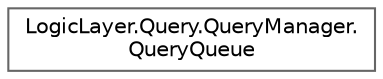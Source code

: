 digraph "Graphical Class Hierarchy"
{
 // LATEX_PDF_SIZE
  bgcolor="transparent";
  edge [fontname=Helvetica,fontsize=10,labelfontname=Helvetica,labelfontsize=10];
  node [fontname=Helvetica,fontsize=10,shape=box,height=0.2,width=0.4];
  rankdir="LR";
  Node0 [id="Node000000",label="LogicLayer.Query.QueryManager.\lQueryQueue",height=0.2,width=0.4,color="grey40", fillcolor="white", style="filled",URL="$struct_logic_layer_1_1_query_1_1_query_manager_1_1_query_queue.html",tooltip="Represents a queued query task, including the query, a callback, and the fetch method."];
}
